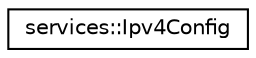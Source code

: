 digraph "Graphical Class Hierarchy"
{
 // INTERACTIVE_SVG=YES
  edge [fontname="Helvetica",fontsize="10",labelfontname="Helvetica",labelfontsize="10"];
  node [fontname="Helvetica",fontsize="10",shape=record];
  rankdir="LR";
  Node0 [label="services::Ipv4Config",height=0.2,width=0.4,color="black", fillcolor="white", style="filled",URL="$d6/d54/structservices_1_1_ipv4_config.html"];
}
